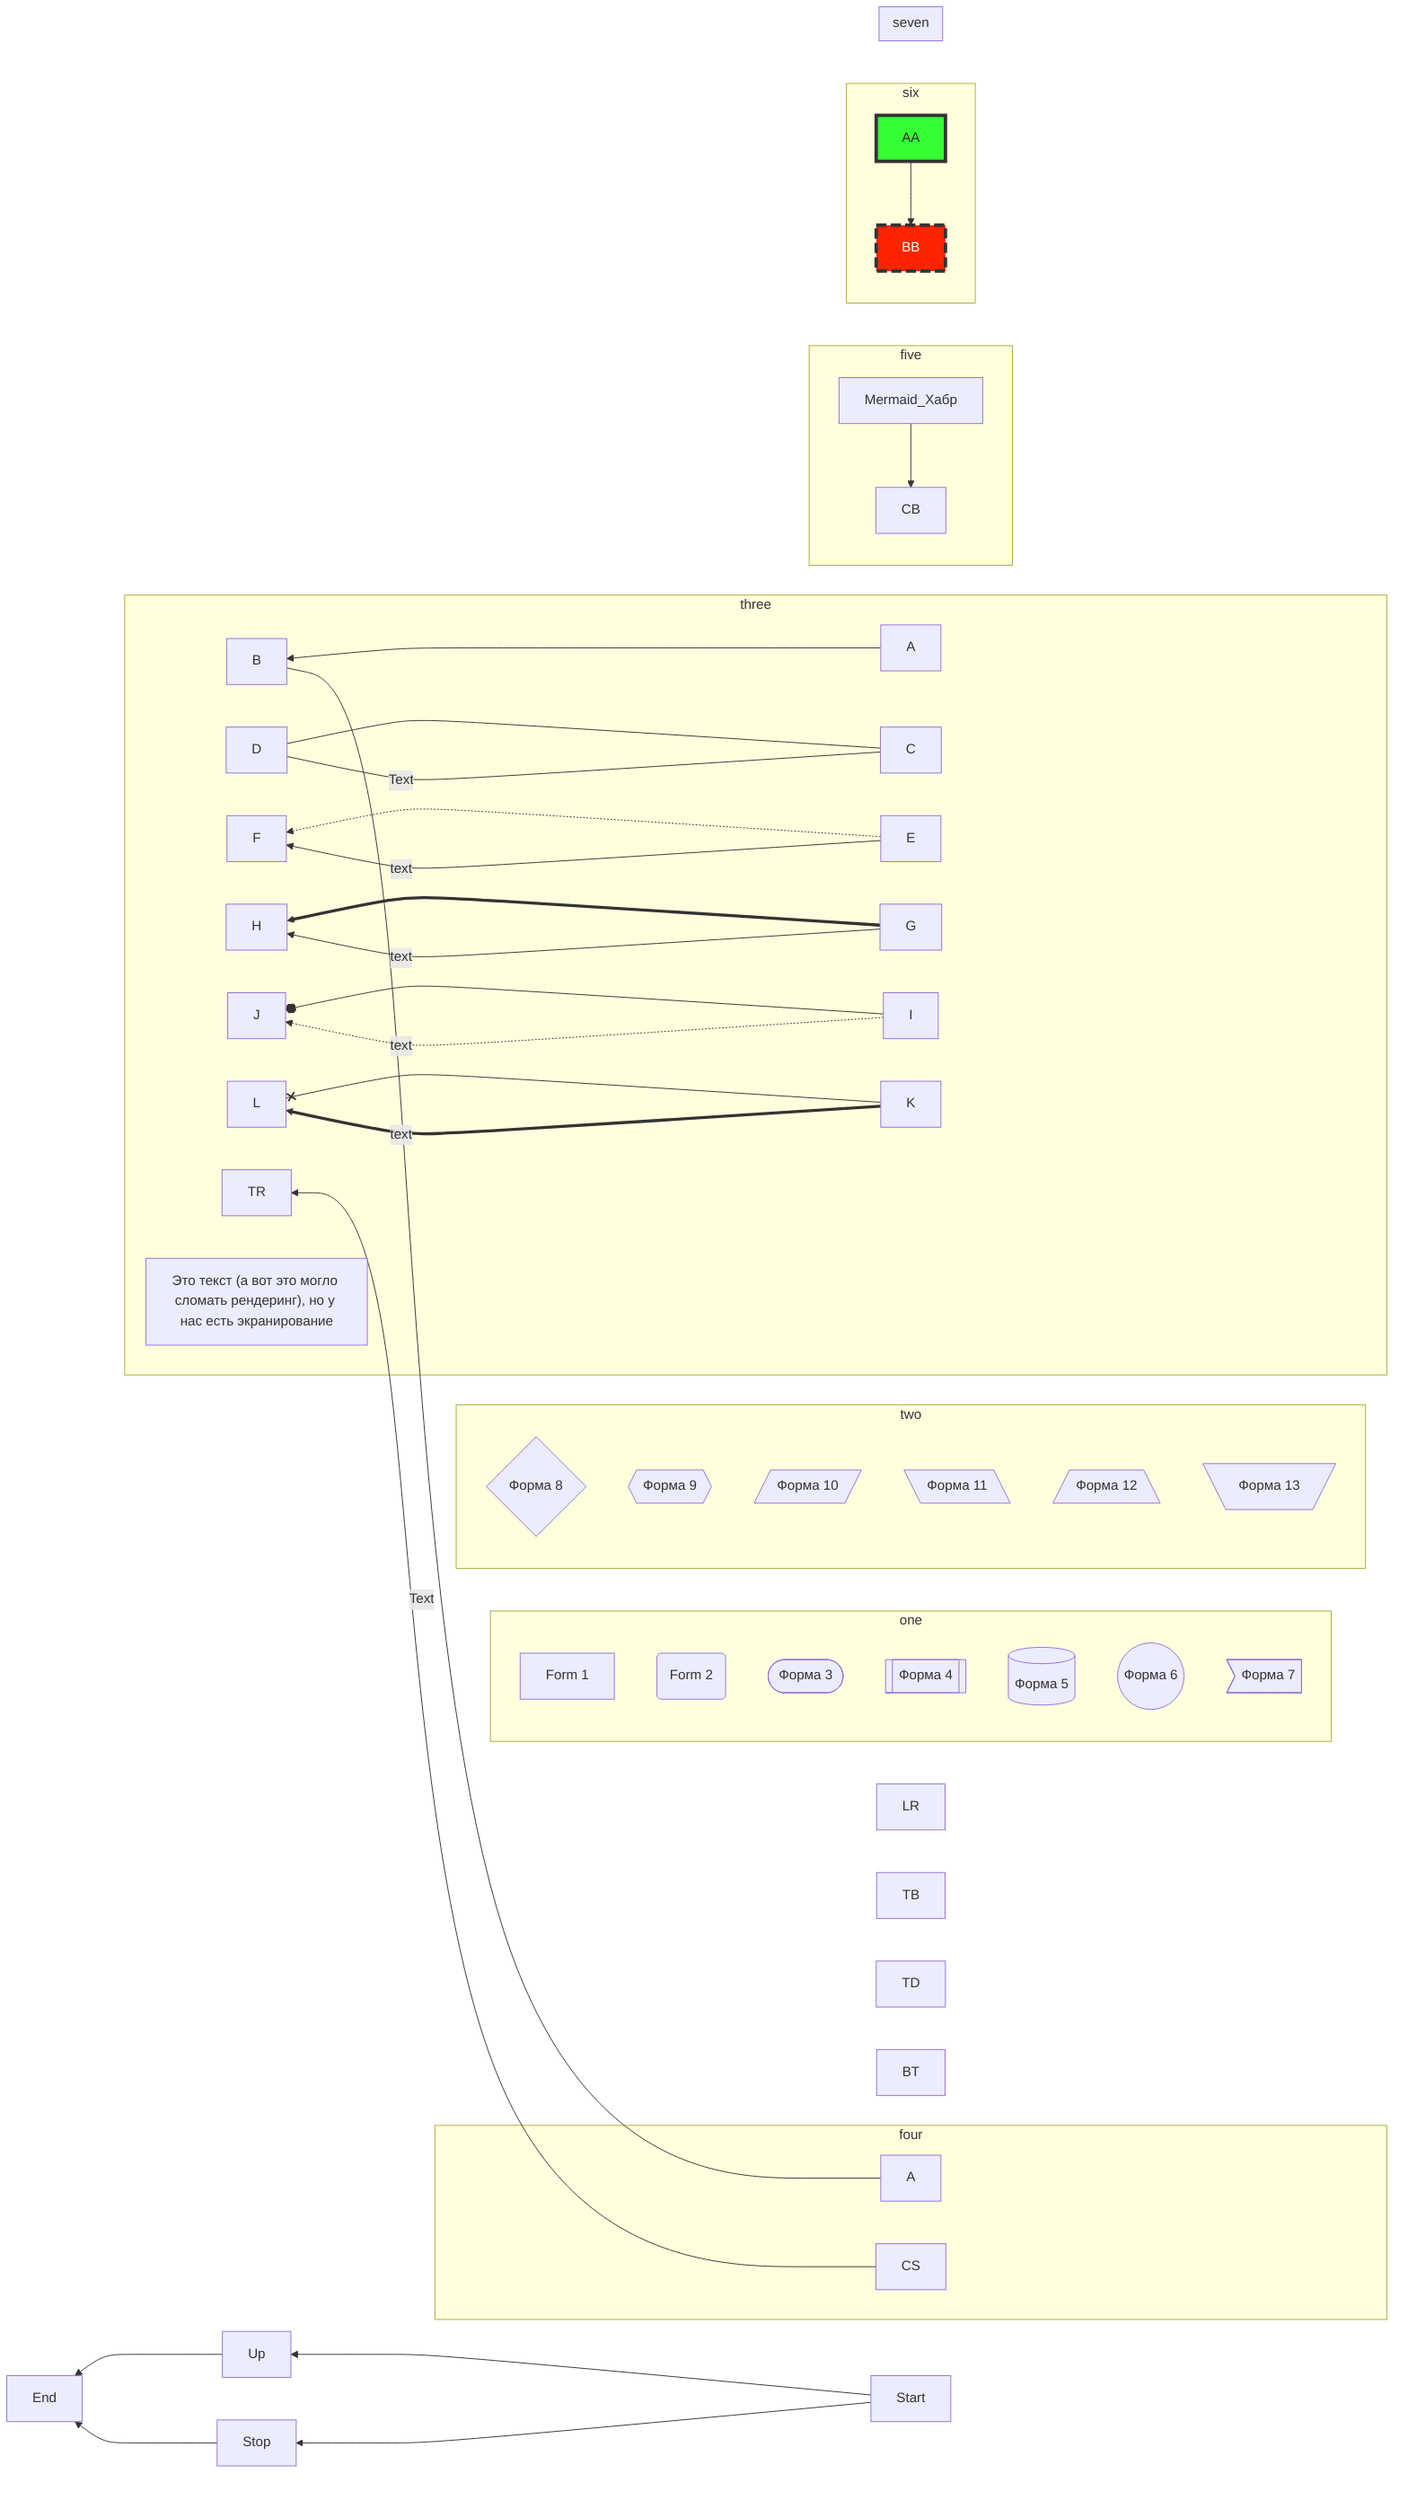 flowchart   RL; LR;TB;TD; BT;
    classDef class1 fill:#3f3,stroke:#333,stroke-width:4px
    classDef class2 fill:#ff2400,stroke:#333,stroke-width:4px,color:#fff,stroke-dasharray: 12 5

    subgraph one
        node1[Form 1]
        node2(Form 2)
        node3([Форма 3])
        node4[[Форма 4]]
        node5[(Форма 5)]
        node6((Форма 6))
        node7>Форма 7]
    end

    subgraph two
        node8{Форма 8}
        node9{{Форма 9}}
        node10[/Форма 10/]
        node11[\Форма 11\]
        node12[/Форма 12\]
        node13[\Форма 13/]
    end

    subgraph three
        А --> B
        C --- D
        E -.-> F
        G ==> H
        I --o J
        K --x L
        TR

        id1["Это текст (а вот это могло сломать рендеринг), но у нас есть экранирование"]
    end
    subgraph four
        A-- Text ---B
        C---|Text|D
        E-->|text|F
        G-- text -->H
        I-. text .-> J
        K == text ==> L
        CS --> TR
    end

    subgraph five
        Mermaid_Хабр --> CB
        click Mermaid_Хабр "https://habr.com/ru/articles/652867/"
    end

    subgraph six
        AA:::class1 --> BB:::class2
    end

    subgraph seven

    end






%%flowchart TD









    Start --> Up
    Start --> Stop
    Up --> End
    Stop --> End



%%  TB — «top to bottom», сверху вниз;
%%  TD — «top-down/ same as top to bottom», сверху вниз;
%%  BT — «bottom to top», снизу вверх;
%%  RL — «right to left», справа налево;
%%  LR — «left to right», слева направо.